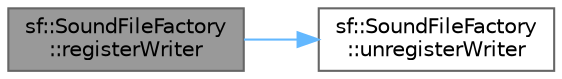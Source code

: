 digraph "sf::SoundFileFactory::registerWriter"
{
 // LATEX_PDF_SIZE
  bgcolor="transparent";
  edge [fontname=Helvetica,fontsize=10,labelfontname=Helvetica,labelfontsize=10];
  node [fontname=Helvetica,fontsize=10,shape=box,height=0.2,width=0.4];
  rankdir="LR";
  Node1 [id="Node000001",label="sf::SoundFileFactory\l::registerWriter",height=0.2,width=0.4,color="gray40", fillcolor="grey60", style="filled", fontcolor="black",tooltip="Register a new writer."];
  Node1 -> Node2 [id="edge1_Node000001_Node000002",color="steelblue1",style="solid",tooltip=" "];
  Node2 [id="Node000002",label="sf::SoundFileFactory\l::unregisterWriter",height=0.2,width=0.4,color="grey40", fillcolor="white", style="filled",URL="$classsf_1_1_sound_file_factory.html#a2306f90d1f72e474732e4bcceeb34215",tooltip="Unregister a writer."];
}
